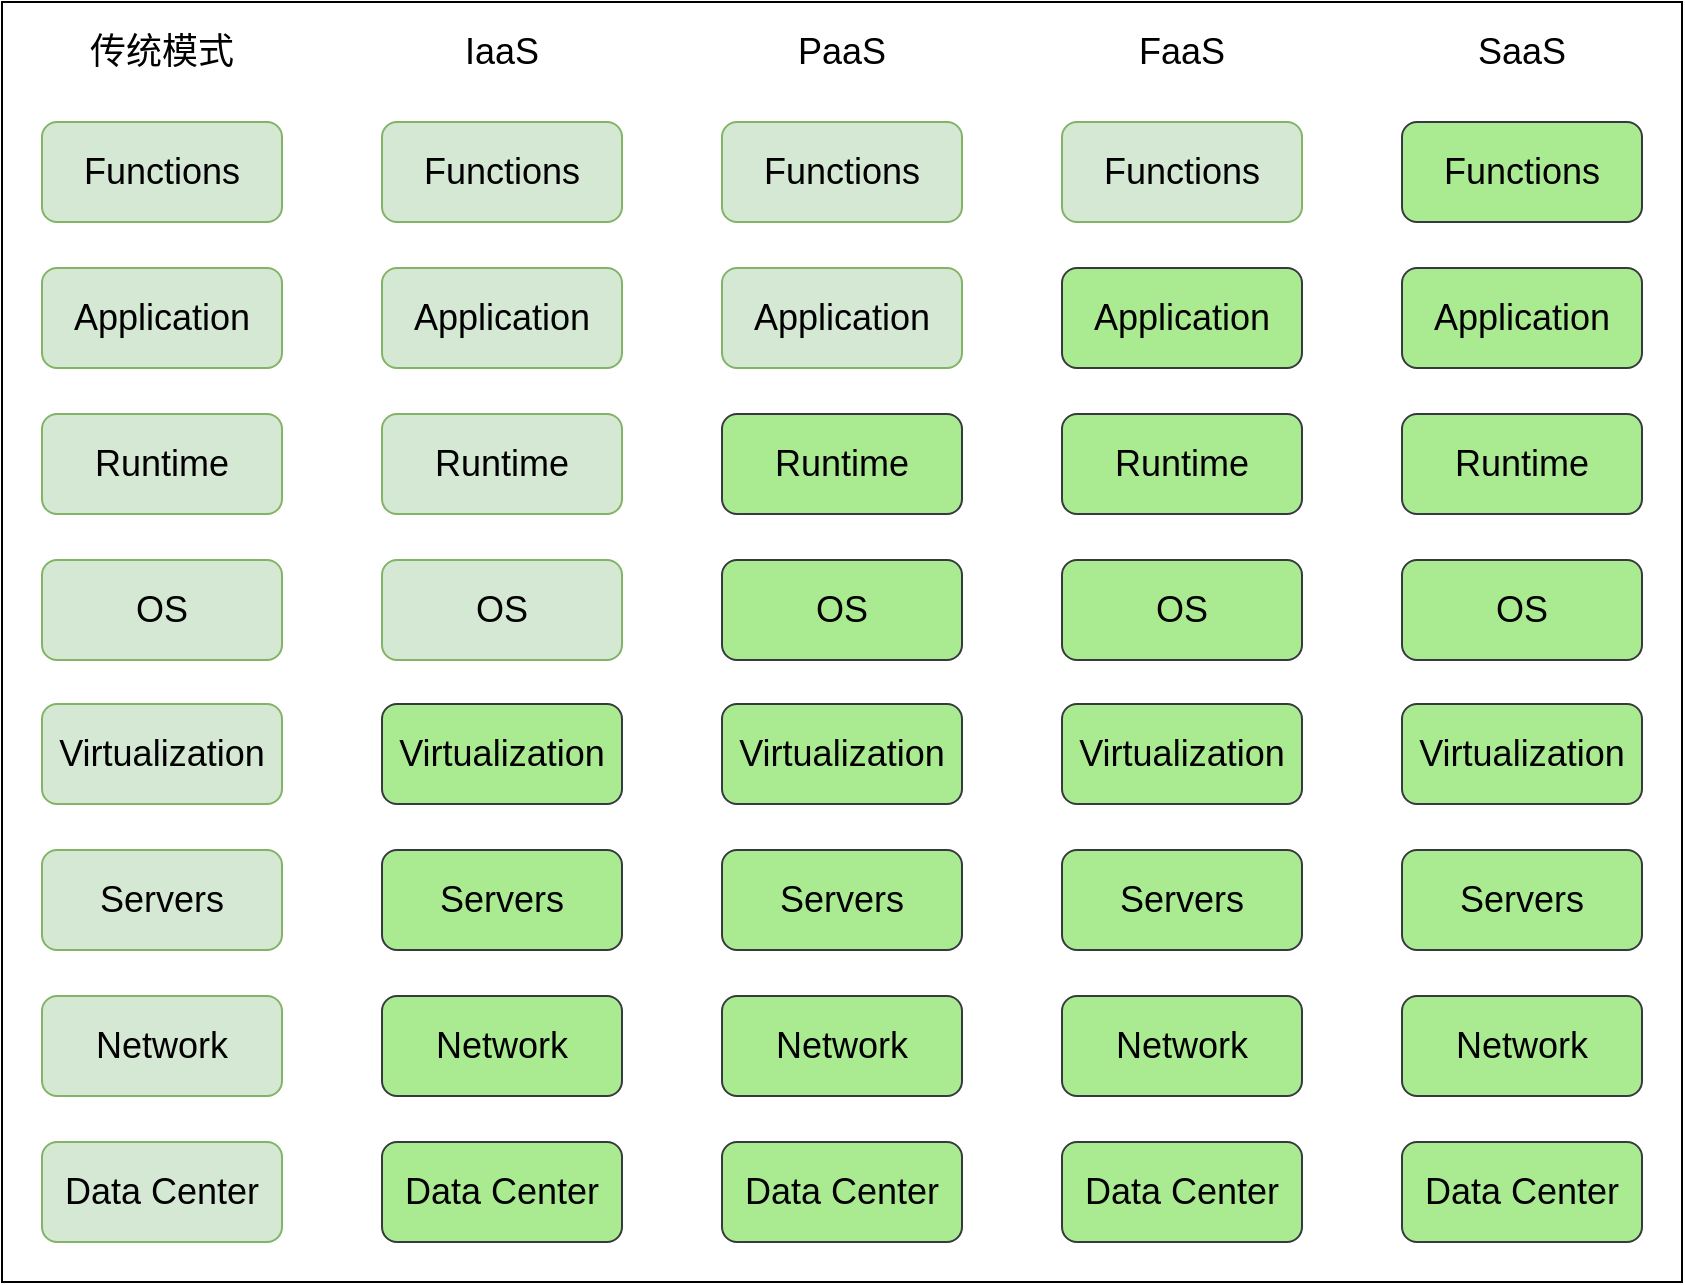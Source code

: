 <mxfile version="20.6.0" type="github">
  <diagram id="8z16Fb5yELjLgIwZ5AcI" name="第 1 页">
    <mxGraphModel dx="1221" dy="681" grid="1" gridSize="10" guides="1" tooltips="1" connect="1" arrows="1" fold="1" page="1" pageScale="1" pageWidth="827" pageHeight="1169" math="0" shadow="0">
      <root>
        <mxCell id="0" />
        <mxCell id="1" parent="0" />
        <mxCell id="3z7upujMglhFg8xOP7fg-65" value="" style="rounded=0;whiteSpace=wrap;html=1;fontSize=18;" vertex="1" parent="1">
          <mxGeometry x="150" y="120" width="840" height="640" as="geometry" />
        </mxCell>
        <mxCell id="3z7upujMglhFg8xOP7fg-3" value="Functions" style="rounded=1;whiteSpace=wrap;html=1;fontSize=18;fillColor=#d5e8d4;strokeColor=#82b366;" vertex="1" parent="1">
          <mxGeometry x="170" y="180" width="120" height="50" as="geometry" />
        </mxCell>
        <mxCell id="3z7upujMglhFg8xOP7fg-4" value="Application" style="rounded=1;whiteSpace=wrap;html=1;fontSize=18;fillColor=#d5e8d4;strokeColor=#82b366;" vertex="1" parent="1">
          <mxGeometry x="170" y="253" width="120" height="50" as="geometry" />
        </mxCell>
        <mxCell id="3z7upujMglhFg8xOP7fg-5" value="Runtime" style="rounded=1;whiteSpace=wrap;html=1;fontSize=18;fillColor=#d5e8d4;strokeColor=#82b366;" vertex="1" parent="1">
          <mxGeometry x="170" y="326" width="120" height="50" as="geometry" />
        </mxCell>
        <mxCell id="3z7upujMglhFg8xOP7fg-6" value="OS" style="rounded=1;whiteSpace=wrap;html=1;fontSize=18;fillColor=#d5e8d4;strokeColor=#82b366;" vertex="1" parent="1">
          <mxGeometry x="170" y="399" width="120" height="50" as="geometry" />
        </mxCell>
        <mxCell id="3z7upujMglhFg8xOP7fg-7" value="Virtualization" style="rounded=1;whiteSpace=wrap;html=1;fontSize=18;fillColor=#d5e8d4;strokeColor=#82b366;" vertex="1" parent="1">
          <mxGeometry x="170" y="471" width="120" height="50" as="geometry" />
        </mxCell>
        <mxCell id="3z7upujMglhFg8xOP7fg-8" value="Servers&lt;span style=&quot;color: rgba(0, 0, 0, 0); font-family: monospace; font-size: 0px; text-align: start;&quot;&gt;%3CmxGraphModel%3E%3Croot%3E%3CmxCell%20id%3D%220%22%2F%3E%3CmxCell%20id%3D%221%22%20parent%3D%220%22%2F%3E%3CmxCell%20id%3D%222%22%20value%3D%22OS%22%20style%3D%22rounded%3D1%3BwhiteSpace%3Dwrap%3Bhtml%3D1%3BfontSize%3D18%3B%22%20vertex%3D%221%22%20parent%3D%221%22%3E%3CmxGeometry%20x%3D%22180%22%20y%3D%22400%22%20width%3D%22120%22%20height%3D%2250%22%20as%3D%22geometry%22%2F%3E%3C%2FmxCell%3E%3C%2Froot%3E%3C%2FmxGraphModel%3E&lt;/span&gt;" style="rounded=1;whiteSpace=wrap;html=1;fontSize=18;fillColor=#d5e8d4;strokeColor=#82b366;" vertex="1" parent="1">
          <mxGeometry x="170" y="544" width="120" height="50" as="geometry" />
        </mxCell>
        <mxCell id="3z7upujMglhFg8xOP7fg-9" value="Network" style="rounded=1;whiteSpace=wrap;html=1;fontSize=18;fillColor=#d5e8d4;strokeColor=#82b366;" vertex="1" parent="1">
          <mxGeometry x="170" y="617" width="120" height="50" as="geometry" />
        </mxCell>
        <mxCell id="3z7upujMglhFg8xOP7fg-10" value="Data Center" style="rounded=1;whiteSpace=wrap;html=1;fontSize=18;fillColor=#d5e8d4;strokeColor=#82b366;" vertex="1" parent="1">
          <mxGeometry x="170" y="690" width="120" height="50" as="geometry" />
        </mxCell>
        <mxCell id="3z7upujMglhFg8xOP7fg-27" value="Functions" style="rounded=1;whiteSpace=wrap;html=1;fontSize=18;fillColor=#d5e8d4;strokeColor=#82b366;" vertex="1" parent="1">
          <mxGeometry x="340" y="180" width="120" height="50" as="geometry" />
        </mxCell>
        <mxCell id="3z7upujMglhFg8xOP7fg-28" value="Application" style="rounded=1;whiteSpace=wrap;html=1;fontSize=18;fillColor=#d5e8d4;strokeColor=#82b366;" vertex="1" parent="1">
          <mxGeometry x="340" y="253" width="120" height="50" as="geometry" />
        </mxCell>
        <mxCell id="3z7upujMglhFg8xOP7fg-29" value="Runtime" style="rounded=1;whiteSpace=wrap;html=1;fontSize=18;fillColor=#d5e8d4;strokeColor=#82b366;" vertex="1" parent="1">
          <mxGeometry x="340" y="326" width="120" height="50" as="geometry" />
        </mxCell>
        <mxCell id="3z7upujMglhFg8xOP7fg-30" value="OS" style="rounded=1;whiteSpace=wrap;html=1;fontSize=18;fillColor=#d5e8d4;strokeColor=#82b366;" vertex="1" parent="1">
          <mxGeometry x="340" y="399" width="120" height="50" as="geometry" />
        </mxCell>
        <mxCell id="3z7upujMglhFg8xOP7fg-31" value="Virtualization" style="rounded=1;whiteSpace=wrap;html=1;fontSize=18;fillColor=#AAEB92;strokeColor=#36393d;" vertex="1" parent="1">
          <mxGeometry x="340" y="471" width="120" height="50" as="geometry" />
        </mxCell>
        <mxCell id="3z7upujMglhFg8xOP7fg-32" value="Servers&lt;span style=&quot;color: rgba(0, 0, 0, 0); font-family: monospace; font-size: 0px; text-align: start;&quot;&gt;%3CmxGraphModel%3E%3Croot%3E%3CmxCell%20id%3D%220%22%2F%3E%3CmxCell%20id%3D%221%22%20parent%3D%220%22%2F%3E%3CmxCell%20id%3D%222%22%20value%3D%22OS%22%20style%3D%22rounded%3D1%3BwhiteSpace%3Dwrap%3Bhtml%3D1%3BfontSize%3D18%3B%22%20vertex%3D%221%22%20parent%3D%221%22%3E%3CmxGeometry%20x%3D%22180%22%20y%3D%22400%22%20width%3D%22120%22%20height%3D%2250%22%20as%3D%22geometry%22%2F%3E%3C%2FmxCell%3E%3C%2Froot%3E%3C%2FmxGraphModel%3E&lt;/span&gt;" style="rounded=1;whiteSpace=wrap;html=1;fontSize=18;fillColor=#AAEB92;strokeColor=#36393d;" vertex="1" parent="1">
          <mxGeometry x="340" y="544" width="120" height="50" as="geometry" />
        </mxCell>
        <mxCell id="3z7upujMglhFg8xOP7fg-33" value="Network" style="rounded=1;whiteSpace=wrap;html=1;fontSize=18;fillColor=#AAEB92;strokeColor=#36393d;" vertex="1" parent="1">
          <mxGeometry x="340" y="617" width="120" height="50" as="geometry" />
        </mxCell>
        <mxCell id="3z7upujMglhFg8xOP7fg-34" value="Data Center" style="rounded=1;whiteSpace=wrap;html=1;fontSize=18;fillColor=#AAEB92;strokeColor=#36393d;" vertex="1" parent="1">
          <mxGeometry x="340" y="690" width="120" height="50" as="geometry" />
        </mxCell>
        <mxCell id="3z7upujMglhFg8xOP7fg-35" value="Functions" style="rounded=1;whiteSpace=wrap;html=1;fontSize=18;fillColor=#d5e8d4;strokeColor=#82b366;" vertex="1" parent="1">
          <mxGeometry x="510" y="180" width="120" height="50" as="geometry" />
        </mxCell>
        <mxCell id="3z7upujMglhFg8xOP7fg-36" value="Application" style="rounded=1;whiteSpace=wrap;html=1;fontSize=18;fillColor=#d5e8d4;strokeColor=#82b366;" vertex="1" parent="1">
          <mxGeometry x="510" y="253" width="120" height="50" as="geometry" />
        </mxCell>
        <mxCell id="3z7upujMglhFg8xOP7fg-37" value="Runtime" style="rounded=1;whiteSpace=wrap;html=1;fontSize=18;fillColor=#AAEB92;strokeColor=#36393d;" vertex="1" parent="1">
          <mxGeometry x="510" y="326" width="120" height="50" as="geometry" />
        </mxCell>
        <mxCell id="3z7upujMglhFg8xOP7fg-38" value="OS" style="rounded=1;whiteSpace=wrap;html=1;fontSize=18;fillColor=#AAEB92;strokeColor=#36393d;" vertex="1" parent="1">
          <mxGeometry x="510" y="399" width="120" height="50" as="geometry" />
        </mxCell>
        <mxCell id="3z7upujMglhFg8xOP7fg-39" value="Virtualization" style="rounded=1;whiteSpace=wrap;html=1;fontSize=18;fillColor=#AAEB92;strokeColor=#36393d;" vertex="1" parent="1">
          <mxGeometry x="510" y="471" width="120" height="50" as="geometry" />
        </mxCell>
        <mxCell id="3z7upujMglhFg8xOP7fg-40" value="Servers&lt;span style=&quot;color: rgba(0, 0, 0, 0); font-family: monospace; font-size: 0px; text-align: start;&quot;&gt;%3CmxGraphModel%3E%3Croot%3E%3CmxCell%20id%3D%220%22%2F%3E%3CmxCell%20id%3D%221%22%20parent%3D%220%22%2F%3E%3CmxCell%20id%3D%222%22%20value%3D%22OS%22%20style%3D%22rounded%3D1%3BwhiteSpace%3Dwrap%3Bhtml%3D1%3BfontSize%3D18%3B%22%20vertex%3D%221%22%20parent%3D%221%22%3E%3CmxGeometry%20x%3D%22180%22%20y%3D%22400%22%20width%3D%22120%22%20height%3D%2250%22%20as%3D%22geometry%22%2F%3E%3C%2FmxCell%3E%3C%2Froot%3E%3C%2FmxGraphModel%3E&lt;/span&gt;" style="rounded=1;whiteSpace=wrap;html=1;fontSize=18;fillColor=#AAEB92;strokeColor=#36393d;" vertex="1" parent="1">
          <mxGeometry x="510" y="544" width="120" height="50" as="geometry" />
        </mxCell>
        <mxCell id="3z7upujMglhFg8xOP7fg-41" value="Network" style="rounded=1;whiteSpace=wrap;html=1;fontSize=18;fillColor=#AAEB92;strokeColor=#36393d;" vertex="1" parent="1">
          <mxGeometry x="510" y="617" width="120" height="50" as="geometry" />
        </mxCell>
        <mxCell id="3z7upujMglhFg8xOP7fg-42" value="Data Center" style="rounded=1;whiteSpace=wrap;html=1;fontSize=18;fillColor=#AAEB92;strokeColor=#36393d;" vertex="1" parent="1">
          <mxGeometry x="510" y="690" width="120" height="50" as="geometry" />
        </mxCell>
        <mxCell id="3z7upujMglhFg8xOP7fg-43" value="Functions" style="rounded=1;whiteSpace=wrap;html=1;fontSize=18;fillColor=#d5e8d4;strokeColor=#82b366;" vertex="1" parent="1">
          <mxGeometry x="680" y="180" width="120" height="50" as="geometry" />
        </mxCell>
        <mxCell id="3z7upujMglhFg8xOP7fg-44" value="Application" style="rounded=1;whiteSpace=wrap;html=1;fontSize=18;fillColor=#AAEB92;strokeColor=#36393d;" vertex="1" parent="1">
          <mxGeometry x="680" y="253" width="120" height="50" as="geometry" />
        </mxCell>
        <mxCell id="3z7upujMglhFg8xOP7fg-45" value="Runtime" style="rounded=1;whiteSpace=wrap;html=1;fontSize=18;fillColor=#AAEB92;strokeColor=#36393d;" vertex="1" parent="1">
          <mxGeometry x="680" y="326" width="120" height="50" as="geometry" />
        </mxCell>
        <mxCell id="3z7upujMglhFg8xOP7fg-46" value="OS" style="rounded=1;whiteSpace=wrap;html=1;fontSize=18;fillColor=#AAEB92;strokeColor=#36393d;" vertex="1" parent="1">
          <mxGeometry x="680" y="399" width="120" height="50" as="geometry" />
        </mxCell>
        <mxCell id="3z7upujMglhFg8xOP7fg-47" value="Virtualization" style="rounded=1;whiteSpace=wrap;html=1;fontSize=18;fillColor=#AAEB92;strokeColor=#36393d;" vertex="1" parent="1">
          <mxGeometry x="680" y="471" width="120" height="50" as="geometry" />
        </mxCell>
        <mxCell id="3z7upujMglhFg8xOP7fg-48" value="Servers&lt;span style=&quot;color: rgba(0, 0, 0, 0); font-family: monospace; font-size: 0px; text-align: start;&quot;&gt;%3CmxGraphModel%3E%3Croot%3E%3CmxCell%20id%3D%220%22%2F%3E%3CmxCell%20id%3D%221%22%20parent%3D%220%22%2F%3E%3CmxCell%20id%3D%222%22%20value%3D%22OS%22%20style%3D%22rounded%3D1%3BwhiteSpace%3Dwrap%3Bhtml%3D1%3BfontSize%3D18%3B%22%20vertex%3D%221%22%20parent%3D%221%22%3E%3CmxGeometry%20x%3D%22180%22%20y%3D%22400%22%20width%3D%22120%22%20height%3D%2250%22%20as%3D%22geometry%22%2F%3E%3C%2FmxCell%3E%3C%2Froot%3E%3C%2FmxGraphModel%3E&lt;/span&gt;" style="rounded=1;whiteSpace=wrap;html=1;fontSize=18;fillColor=#AAEB92;strokeColor=#36393d;" vertex="1" parent="1">
          <mxGeometry x="680" y="544" width="120" height="50" as="geometry" />
        </mxCell>
        <mxCell id="3z7upujMglhFg8xOP7fg-49" value="Network" style="rounded=1;whiteSpace=wrap;html=1;fontSize=18;fillColor=#AAEB92;strokeColor=#36393d;" vertex="1" parent="1">
          <mxGeometry x="680" y="617" width="120" height="50" as="geometry" />
        </mxCell>
        <mxCell id="3z7upujMglhFg8xOP7fg-50" value="Data Center" style="rounded=1;whiteSpace=wrap;html=1;fontSize=18;fillColor=#AAEB92;strokeColor=#36393d;" vertex="1" parent="1">
          <mxGeometry x="680" y="690" width="120" height="50" as="geometry" />
        </mxCell>
        <mxCell id="3z7upujMglhFg8xOP7fg-51" value="Functions" style="rounded=1;whiteSpace=wrap;html=1;fontSize=18;fillColor=#AAEB92;strokeColor=#36393d;" vertex="1" parent="1">
          <mxGeometry x="850" y="180" width="120" height="50" as="geometry" />
        </mxCell>
        <mxCell id="3z7upujMglhFg8xOP7fg-52" value="Application" style="rounded=1;whiteSpace=wrap;html=1;fontSize=18;fillColor=#AAEB92;strokeColor=#36393d;" vertex="1" parent="1">
          <mxGeometry x="850" y="253" width="120" height="50" as="geometry" />
        </mxCell>
        <mxCell id="3z7upujMglhFg8xOP7fg-53" value="Runtime" style="rounded=1;whiteSpace=wrap;html=1;fontSize=18;fillColor=#AAEB92;strokeColor=#36393d;" vertex="1" parent="1">
          <mxGeometry x="850" y="326" width="120" height="50" as="geometry" />
        </mxCell>
        <mxCell id="3z7upujMglhFg8xOP7fg-54" value="OS" style="rounded=1;whiteSpace=wrap;html=1;fontSize=18;fillColor=#AAEB92;strokeColor=#36393d;" vertex="1" parent="1">
          <mxGeometry x="850" y="399" width="120" height="50" as="geometry" />
        </mxCell>
        <mxCell id="3z7upujMglhFg8xOP7fg-55" value="Virtualization" style="rounded=1;whiteSpace=wrap;html=1;fontSize=18;fillColor=#AAEB92;strokeColor=#36393d;" vertex="1" parent="1">
          <mxGeometry x="850" y="471" width="120" height="50" as="geometry" />
        </mxCell>
        <mxCell id="3z7upujMglhFg8xOP7fg-56" value="Servers&lt;span style=&quot;color: rgba(0, 0, 0, 0); font-family: monospace; font-size: 0px; text-align: start;&quot;&gt;%3CmxGraphModel%3E%3Croot%3E%3CmxCell%20id%3D%220%22%2F%3E%3CmxCell%20id%3D%221%22%20parent%3D%220%22%2F%3E%3CmxCell%20id%3D%222%22%20value%3D%22OS%22%20style%3D%22rounded%3D1%3BwhiteSpace%3Dwrap%3Bhtml%3D1%3BfontSize%3D18%3B%22%20vertex%3D%221%22%20parent%3D%221%22%3E%3CmxGeometry%20x%3D%22180%22%20y%3D%22400%22%20width%3D%22120%22%20height%3D%2250%22%20as%3D%22geometry%22%2F%3E%3C%2FmxCell%3E%3C%2Froot%3E%3C%2FmxGraphModel%3E&lt;/span&gt;" style="rounded=1;whiteSpace=wrap;html=1;fontSize=18;fillColor=#AAEB92;strokeColor=#36393d;" vertex="1" parent="1">
          <mxGeometry x="850" y="544" width="120" height="50" as="geometry" />
        </mxCell>
        <mxCell id="3z7upujMglhFg8xOP7fg-57" value="Network" style="rounded=1;whiteSpace=wrap;html=1;fontSize=18;fillColor=#AAEB92;strokeColor=#36393d;" vertex="1" parent="1">
          <mxGeometry x="850" y="617" width="120" height="50" as="geometry" />
        </mxCell>
        <mxCell id="3z7upujMglhFg8xOP7fg-58" value="Data Center" style="rounded=1;whiteSpace=wrap;html=1;fontSize=18;fillColor=#AAEB92;strokeColor=#36393d;" vertex="1" parent="1">
          <mxGeometry x="850" y="690" width="120" height="50" as="geometry" />
        </mxCell>
        <mxCell id="3z7upujMglhFg8xOP7fg-59" value="传统模式" style="text;html=1;strokeColor=none;fillColor=none;align=center;verticalAlign=middle;whiteSpace=wrap;rounded=0;fontSize=18;" vertex="1" parent="1">
          <mxGeometry x="185" y="130" width="90" height="30" as="geometry" />
        </mxCell>
        <mxCell id="3z7upujMglhFg8xOP7fg-60" value="IaaS" style="text;html=1;strokeColor=none;fillColor=none;align=center;verticalAlign=middle;whiteSpace=wrap;rounded=0;fontSize=18;" vertex="1" parent="1">
          <mxGeometry x="355" y="130" width="90" height="30" as="geometry" />
        </mxCell>
        <mxCell id="3z7upujMglhFg8xOP7fg-61" value="PaaS" style="text;html=1;strokeColor=none;fillColor=none;align=center;verticalAlign=middle;whiteSpace=wrap;rounded=0;fontSize=18;" vertex="1" parent="1">
          <mxGeometry x="525" y="130" width="90" height="30" as="geometry" />
        </mxCell>
        <mxCell id="3z7upujMglhFg8xOP7fg-62" value="FaaS" style="text;html=1;strokeColor=none;fillColor=none;align=center;verticalAlign=middle;whiteSpace=wrap;rounded=0;fontSize=18;" vertex="1" parent="1">
          <mxGeometry x="695" y="130" width="90" height="30" as="geometry" />
        </mxCell>
        <mxCell id="3z7upujMglhFg8xOP7fg-63" value="SaaS" style="text;html=1;strokeColor=none;fillColor=none;align=center;verticalAlign=middle;whiteSpace=wrap;rounded=0;fontSize=18;" vertex="1" parent="1">
          <mxGeometry x="865" y="130" width="90" height="30" as="geometry" />
        </mxCell>
      </root>
    </mxGraphModel>
  </diagram>
</mxfile>
